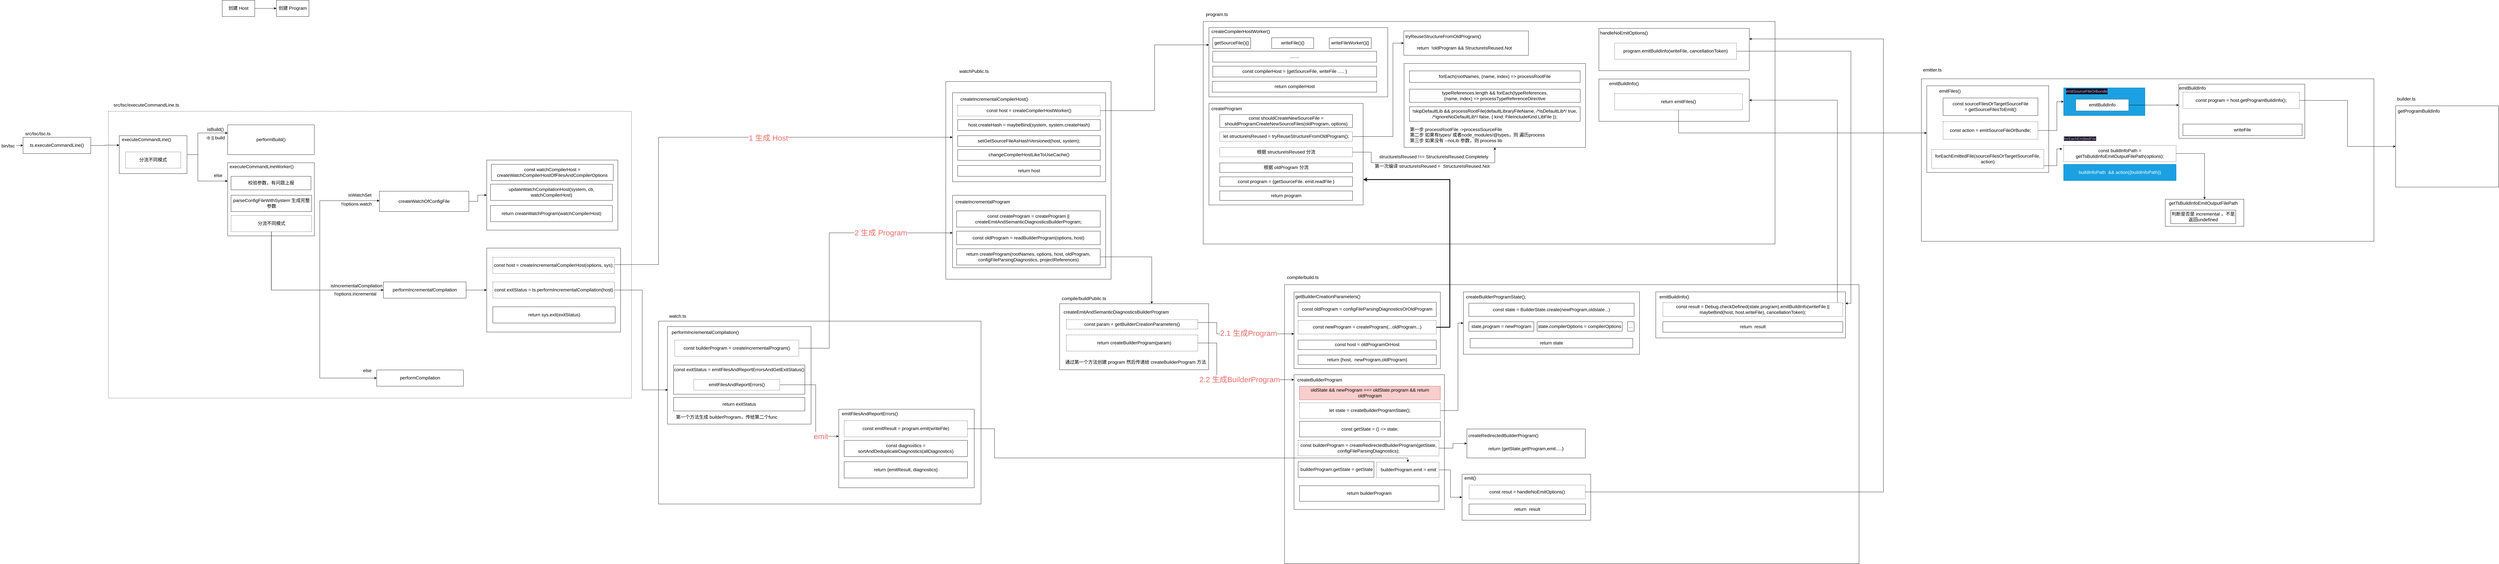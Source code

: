 <mxfile version="15.9.1" type="github"><diagram id="8qv6GybWJL0bO343SYB5" name="Page-1"><mxGraphModel dx="2442" dy="2177" grid="1" gridSize="10" guides="1" tooltips="1" connect="1" arrows="1" fold="1" page="1" pageScale="1" pageWidth="827" pageHeight="1169" math="0" shadow="0"><root><mxCell id="0"/><mxCell id="1" parent="0"/><mxCell id="Au_QMTIyFBaqdaqQN8WP-203" value="" style="whiteSpace=wrap;html=1;fontSize=17;" vertex="1" parent="1"><mxGeometry x="3990" y="-391.75" width="2110" height="821.75" as="geometry"/></mxCell><mxCell id="Au_QMTIyFBaqdaqQN8WP-225" value="" style="rounded=0;whiteSpace=wrap;html=1;fontSize=17;strokeColor=default;" vertex="1" parent="1"><mxGeometry x="1980" y="714.75" width="1190" height="675.25" as="geometry"/></mxCell><mxCell id="Au_QMTIyFBaqdaqQN8WP-189" value="" style="whiteSpace=wrap;html=1;dashed=1;fontSize=17;strokeColor=default;" vertex="1" parent="1"><mxGeometry x="-50" y="-60" width="1930" height="1059" as="geometry"/></mxCell><mxCell id="Au_QMTIyFBaqdaqQN8WP-162" value="" style="whiteSpace=wrap;html=1;fontSize=17;strokeColor=default;" vertex="1" parent="1"><mxGeometry x="7160" y="25.75" width="430" height="180" as="geometry"/></mxCell><mxCell id="Au_QMTIyFBaqdaqQN8WP-7" value="" style="edgeStyle=orthogonalEdgeStyle;rounded=0;orthogonalLoop=1;jettySize=auto;fontSize=17;entryX=0;entryY=0.25;entryDx=0;entryDy=0;" edge="1" parent="1" source="Au_QMTIyFBaqdaqQN8WP-1" target="Au_QMTIyFBaqdaqQN8WP-190"><mxGeometry relative="1" as="geometry"><mxPoint x="380" y="220" as="targetPoint"/></mxGeometry></mxCell><mxCell id="Au_QMTIyFBaqdaqQN8WP-1" value="ts.executeCommandLine()" style="rounded=0;whiteSpace=wrap;fontSize=17;" vertex="1" parent="1"><mxGeometry x="-365" y="36" width="250" height="60" as="geometry"/></mxCell><mxCell id="Au_QMTIyFBaqdaqQN8WP-2" value="src/tsc/tsc.ts" style="text;align=center;verticalAlign=middle;resizable=0;points=[];autosize=1;strokeColor=none;fillColor=none;fontSize=17;" vertex="1" parent="1"><mxGeometry x="-365" y="6" width="110" height="30" as="geometry"/></mxCell><mxCell id="Au_QMTIyFBaqdaqQN8WP-5" value="" style="edgeStyle=orthogonalEdgeStyle;rounded=0;orthogonalLoop=1;jettySize=auto;entryX=0;entryY=0.5;entryDx=0;entryDy=0;fontSize=17;" edge="1" parent="1" source="Au_QMTIyFBaqdaqQN8WP-4" target="Au_QMTIyFBaqdaqQN8WP-1"><mxGeometry relative="1" as="geometry"/></mxCell><mxCell id="Au_QMTIyFBaqdaqQN8WP-4" value="bin/tsc" style="text;align=center;verticalAlign=middle;resizable=0;points=[];autosize=1;strokeColor=none;fillColor=none;fontSize=17;" vertex="1" parent="1"><mxGeometry x="-450" y="51" width="60" height="30" as="geometry"/></mxCell><mxCell id="Au_QMTIyFBaqdaqQN8WP-11" value="" style="edgeStyle=orthogonalEdgeStyle;rounded=0;orthogonalLoop=1;jettySize=auto;fontSize=17;" edge="1" parent="1" target="Au_QMTIyFBaqdaqQN8WP-10"><mxGeometry relative="1" as="geometry"><mxPoint x="545.067" y="280" as="sourcePoint"/></mxGeometry></mxCell><mxCell id="Au_QMTIyFBaqdaqQN8WP-8" value="src/tsc/executeCommandLine.ts" style="text;align=center;verticalAlign=middle;resizable=0;points=[];autosize=1;strokeColor=none;fillColor=none;fontSize=17;" vertex="1" parent="1"><mxGeometry x="-25" y="-100" width="230" height="30" as="geometry"/></mxCell><mxCell id="Au_QMTIyFBaqdaqQN8WP-10" value="" style="rounded=0;whiteSpace=wrap;fontSize=17;" vertex="1" parent="1"><mxGeometry x="390" y="130" width="320" height="270" as="geometry"/></mxCell><mxCell id="Au_QMTIyFBaqdaqQN8WP-13" value="&lt;span&gt;executeCommandLineWorker()&lt;/span&gt;" style="text;html=1;align=center;verticalAlign=middle;resizable=0;points=[];autosize=1;strokeColor=none;fillColor=none;fontSize=17;" vertex="1" parent="1"><mxGeometry x="390" y="130" width="250" height="30" as="geometry"/></mxCell><mxCell id="Au_QMTIyFBaqdaqQN8WP-15" value="校验参数，有问题上报" style="whiteSpace=wrap;html=1;fontSize=17;" vertex="1" parent="1"><mxGeometry x="402.5" y="180" width="295" height="50" as="geometry"/></mxCell><mxCell id="Au_QMTIyFBaqdaqQN8WP-16" value="parseConfigFileWithSystem 生成完整参数" style="whiteSpace=wrap;fontSize=17;" vertex="1" parent="1"><mxGeometry x="402.5" y="250" width="297.5" height="60" as="geometry"/></mxCell><mxCell id="Au_QMTIyFBaqdaqQN8WP-21" value="" style="edgeStyle=orthogonalEdgeStyle;rounded=0;orthogonalLoop=1;jettySize=auto;html=0;fontSize=17;" edge="1" parent="1" source="Au_QMTIyFBaqdaqQN8WP-17" target="Au_QMTIyFBaqdaqQN8WP-20"><mxGeometry relative="1" as="geometry"><Array as="points"><mxPoint x="551" y="600"/><mxPoint x="730" y="600"/><mxPoint x="730" y="270"/></Array></mxGeometry></mxCell><mxCell id="Au_QMTIyFBaqdaqQN8WP-23" style="edgeStyle=orthogonalEdgeStyle;rounded=0;orthogonalLoop=1;jettySize=auto;html=0;fontSize=17;entryX=0;entryY=0.5;entryDx=0;entryDy=0;" edge="1" parent="1" source="Au_QMTIyFBaqdaqQN8WP-17" target="Au_QMTIyFBaqdaqQN8WP-24"><mxGeometry relative="1" as="geometry"><mxPoint x="830" y="680" as="targetPoint"/><Array as="points"><mxPoint x="551" y="600"/></Array></mxGeometry></mxCell><mxCell id="Au_QMTIyFBaqdaqQN8WP-27" style="edgeStyle=orthogonalEdgeStyle;rounded=0;orthogonalLoop=1;jettySize=auto;html=0;entryX=0;entryY=0.5;entryDx=0;entryDy=0;fontSize=17;" edge="1" parent="1" source="Au_QMTIyFBaqdaqQN8WP-17" target="Au_QMTIyFBaqdaqQN8WP-26"><mxGeometry relative="1" as="geometry"><Array as="points"><mxPoint x="551" y="600"/><mxPoint x="730" y="600"/><mxPoint x="730" y="925"/></Array></mxGeometry></mxCell><mxCell id="Au_QMTIyFBaqdaqQN8WP-17" value="分流不同模式" style="whiteSpace=wrap;fontSize=17;dashed=1;" vertex="1" parent="1"><mxGeometry x="402.5" y="324.5" width="297.5" height="60" as="geometry"/></mxCell><mxCell id="Au_QMTIyFBaqdaqQN8WP-288" value="" style="edgeStyle=orthogonalEdgeStyle;rounded=0;orthogonalLoop=1;jettySize=auto;html=0;fontSize=28;fontColor=#EA6B66;strokeWidth=1;" edge="1" parent="1" source="Au_QMTIyFBaqdaqQN8WP-20" target="Au_QMTIyFBaqdaqQN8WP-287"><mxGeometry relative="1" as="geometry"/></mxCell><mxCell id="Au_QMTIyFBaqdaqQN8WP-20" value="createWatchOfConfigFile" style="whiteSpace=wrap;fontSize=17;" vertex="1" parent="1"><mxGeometry x="950" y="235" width="330" height="75" as="geometry"/></mxCell><mxCell id="Au_QMTIyFBaqdaqQN8WP-22" value="isWatchSet&amp;nbsp;" style="text;html=1;align=center;verticalAlign=middle;resizable=0;points=[];autosize=1;strokeColor=none;fillColor=none;fontSize=17;" vertex="1" parent="1"><mxGeometry x="825" y="235" width="110" height="30" as="geometry"/></mxCell><mxCell id="Au_QMTIyFBaqdaqQN8WP-24" value="performIncrementalCompilation" style="whiteSpace=wrap;fontSize=17;" vertex="1" parent="1"><mxGeometry x="965" y="570" width="305" height="60" as="geometry"/></mxCell><mxCell id="Au_QMTIyFBaqdaqQN8WP-25" value="isIncrementalCompilation&amp;nbsp;&amp;nbsp;" style="text;html=1;align=center;verticalAlign=middle;resizable=0;points=[];autosize=1;strokeColor=none;fillColor=none;fontSize=17;" vertex="1" parent="1"><mxGeometry x="760" y="570" width="220" height="30" as="geometry"/></mxCell><mxCell id="Au_QMTIyFBaqdaqQN8WP-26" value="performCompilation" style="whiteSpace=wrap;fontSize=17;" vertex="1" parent="1"><mxGeometry x="940" y="895" width="320" height="60" as="geometry"/></mxCell><mxCell id="Au_QMTIyFBaqdaqQN8WP-29" value="!!options.watch" style="text;html=1;align=center;verticalAlign=middle;resizable=0;points=[];autosize=1;strokeColor=none;fillColor=none;fontSize=17;" vertex="1" parent="1"><mxGeometry x="800" y="267.5" width="130" height="30" as="geometry"/></mxCell><mxCell id="Au_QMTIyFBaqdaqQN8WP-30" value="!!options.incremental" style="text;html=1;align=center;verticalAlign=middle;resizable=0;points=[];autosize=1;strokeColor=none;fillColor=none;fontSize=17;" vertex="1" parent="1"><mxGeometry x="775" y="600" width="170" height="30" as="geometry"/></mxCell><mxCell id="Au_QMTIyFBaqdaqQN8WP-37" value="" style="edgeStyle=orthogonalEdgeStyle;rounded=0;orthogonalLoop=1;jettySize=auto;entryX=0;entryY=0.5;entryDx=0;entryDy=0;fontSize=17;" edge="1" parent="1" source="Au_QMTIyFBaqdaqQN8WP-24" target="Au_QMTIyFBaqdaqQN8WP-36"><mxGeometry relative="1" as="geometry"><mxPoint x="1400" y="680" as="sourcePoint"/></mxGeometry></mxCell><mxCell id="Au_QMTIyFBaqdaqQN8WP-35" value="else" style="text;html=1;align=center;verticalAlign=middle;resizable=0;points=[];autosize=1;strokeColor=none;fillColor=none;fontSize=17;" vertex="1" parent="1"><mxGeometry x="880" y="882.5" width="50" height="30" as="geometry"/></mxCell><mxCell id="Au_QMTIyFBaqdaqQN8WP-36" value="" style="whiteSpace=wrap;fontSize=17;" vertex="1" parent="1"><mxGeometry x="1346" y="445" width="494" height="310" as="geometry"/></mxCell><mxCell id="Au_QMTIyFBaqdaqQN8WP-39" value="const host = createIncrementalCompilerHost(options, sys);" style="whiteSpace=wrap;fontSize=17;dashed=1;" vertex="1" parent="1"><mxGeometry x="1368.5" y="479" width="449" height="60" as="geometry"/></mxCell><mxCell id="Au_QMTIyFBaqdaqQN8WP-228" style="edgeStyle=orthogonalEdgeStyle;rounded=0;orthogonalLoop=1;jettySize=auto;html=0;entryX=0.003;entryY=0.649;entryDx=0;entryDy=0;entryPerimeter=0;fontSize=17;" edge="1" parent="1" source="Au_QMTIyFBaqdaqQN8WP-40" target="Au_QMTIyFBaqdaqQN8WP-44"><mxGeometry relative="1" as="geometry"><Array as="points"><mxPoint x="1920" y="600"/><mxPoint x="1920" y="968"/></Array></mxGeometry></mxCell><mxCell id="Au_QMTIyFBaqdaqQN8WP-40" value="const exitStatus = ts.performIncrementalCompilation(host)" style="whiteSpace=wrap;fontSize=17;dashed=1;" vertex="1" parent="1"><mxGeometry x="1368.5" y="570" width="449" height="60" as="geometry"/></mxCell><mxCell id="Au_QMTIyFBaqdaqQN8WP-42" value="" style="whiteSpace=wrap;html=1;fontSize=17;" vertex="1" parent="1"><mxGeometry x="3040" y="-170" width="610" height="730" as="geometry"/></mxCell><mxCell id="Au_QMTIyFBaqdaqQN8WP-44" value="" style="whiteSpace=wrap;html=1;fontSize=17;" vertex="1" parent="1"><mxGeometry x="2012.82" y="735" width="530" height="360" as="geometry"/></mxCell><mxCell id="Au_QMTIyFBaqdaqQN8WP-54" value="" style="edgeStyle=orthogonalEdgeStyle;rounded=0;orthogonalLoop=1;jettySize=auto;html=1;entryX=0;entryY=0.519;entryDx=0;entryDy=0;fontSize=17;entryPerimeter=0;" edge="1" parent="1" source="Au_QMTIyFBaqdaqQN8WP-46" target="Au_QMTIyFBaqdaqQN8WP-50"><mxGeometry relative="1" as="geometry"><Array as="points"><mxPoint x="2610" y="815"/><mxPoint x="2610" y="389"/></Array></mxGeometry></mxCell><mxCell id="Au_QMTIyFBaqdaqQN8WP-237" value="&lt;span style=&quot;color: rgba(0 , 0 , 0 , 0) ; font-family: monospace ; font-size: 0px ; background-color: rgb(248 , 249 , 250)&quot;&gt;%3CmxGraphModel%3E%3Croot%3E%3CmxCell%20id%3D%220%22%2F%3E%3CmxCell%20id%3D%221%22%20parent%3D%220%22%2F%3E%3CmxCell%20id%3D%222%22%20value%3D%22%26lt%3Bfont%20style%3D%26quot%3Bfont-size%3A%2028px%3B%26quot%3B%20color%3D%26quot%3B%23ea6b66%26quot%3B%26gt%3B1%26lt%3B%2Ffont%26gt%3B%20%E7%94%9F%E6%88%90%20Host%22%20style%3D%22edgeLabel%3Bhtml%3D1%3Balign%3Dcenter%3BverticalAlign%3Dmiddle%3Bresizable%3D0%3Bpoints%3D%5B%5D%3BfontSize%3D28%3B%22%20vertex%3D%221%22%20connectable%3D%220%22%20parent%3D%221%22%3E%3CmxGeometry%20x%3D%222384.9%22%20y%3D%2237.781%22%20as%3D%22geometry%22%2F%3E%3C%2FmxCell%3E%3C%2Froot%3E%3C%2FmxGraphModel%3&lt;/span&gt;" style="edgeLabel;html=1;align=center;verticalAlign=middle;resizable=0;points=[];fontSize=28;fontColor=#EA6B66;" vertex="1" connectable="0" parent="Au_QMTIyFBaqdaqQN8WP-54"><mxGeometry x="0.464" y="3" relative="1" as="geometry"><mxPoint as="offset"/></mxGeometry></mxCell><mxCell id="Au_QMTIyFBaqdaqQN8WP-238" value="2 生成 Program" style="edgeLabel;html=1;align=center;verticalAlign=middle;resizable=0;points=[];fontSize=28;fontColor=#EA6B66;" vertex="1" connectable="0" parent="Au_QMTIyFBaqdaqQN8WP-54"><mxGeometry x="0.466" y="1" relative="1" as="geometry"><mxPoint as="offset"/></mxGeometry></mxCell><mxCell id="Au_QMTIyFBaqdaqQN8WP-46" value="const builderProgram = createIncrementalProgram()" style="whiteSpace=wrap;fontSize=17;dashed=1;strokeColor=default;" vertex="1" parent="1"><mxGeometry x="2040" y="784.75" width="457.82" height="60" as="geometry"/></mxCell><mxCell id="Au_QMTIyFBaqdaqQN8WP-47" value="watchPublic.ts" style="text;html=1;align=center;verticalAlign=middle;resizable=0;points=[];autosize=1;strokeColor=none;fillColor=none;fontSize=17;" vertex="1" parent="1"><mxGeometry x="3084" y="-222.5" width="120" height="30" as="geometry"/></mxCell><mxCell id="Au_QMTIyFBaqdaqQN8WP-48" value="watch.ts" style="text;html=1;align=center;verticalAlign=middle;resizable=0;points=[];autosize=1;strokeColor=none;fillColor=none;fontSize=17;" vertex="1" parent="1"><mxGeometry x="2010" y="682.25" width="80" height="30" as="geometry"/></mxCell><mxCell id="Au_QMTIyFBaqdaqQN8WP-49" value="" style="whiteSpace=wrap;fontSize=17;" vertex="1" parent="1"><mxGeometry x="3065" y="-128.5" width="565" height="328.5" as="geometry"/></mxCell><mxCell id="Au_QMTIyFBaqdaqQN8WP-50" value="" style="whiteSpace=wrap;fontSize=17;html=1;" vertex="1" parent="1"><mxGeometry x="3065" y="250" width="565" height="267.5" as="geometry"/></mxCell><mxCell id="Au_QMTIyFBaqdaqQN8WP-43" value="" style="edgeStyle=orthogonalEdgeStyle;rounded=0;orthogonalLoop=1;jettySize=auto;html=0;fontSize=17;entryX=0;entryY=0.5;entryDx=0;entryDy=0;" edge="1" parent="1" source="Au_QMTIyFBaqdaqQN8WP-39" target="Au_QMTIyFBaqdaqQN8WP-49"><mxGeometry relative="1" as="geometry"><Array as="points"><mxPoint x="1980" y="506"/><mxPoint x="1980" y="36"/></Array></mxGeometry></mxCell><mxCell id="Au_QMTIyFBaqdaqQN8WP-236" value="&lt;font style=&quot;font-size: 28px;&quot;&gt;1&lt;/font&gt; 生成 Host" style="edgeLabel;html=1;align=center;verticalAlign=middle;resizable=0;points=[];fontSize=28;fontColor=#EA6B66;" vertex="1" connectable="0" parent="Au_QMTIyFBaqdaqQN8WP-43"><mxGeometry x="0.209" y="-2" relative="1" as="geometry"><mxPoint x="-1" as="offset"/></mxGeometry></mxCell><mxCell id="Au_QMTIyFBaqdaqQN8WP-55" value="createIncrementalProgram" style="text;align=center;verticalAlign=middle;resizable=0;points=[];autosize=1;strokeColor=none;fillColor=none;fontSize=17;" vertex="1" parent="1"><mxGeometry x="3086.5" y="257.5" width="180" height="30" as="geometry"/></mxCell><mxCell id="Au_QMTIyFBaqdaqQN8WP-56" value="const oldProgram = readBuilderProgram(options, host)" style="whiteSpace=wrap;fontSize=17;" vertex="1" parent="1"><mxGeometry x="3080" y="382.5" width="530" height="50" as="geometry"/></mxCell><mxCell id="Au_QMTIyFBaqdaqQN8WP-61" value="" style="edgeStyle=orthogonalEdgeStyle;rounded=0;orthogonalLoop=1;jettySize=auto;html=0;fontSize=17;" edge="1" parent="1" source="Au_QMTIyFBaqdaqQN8WP-57" target="Au_QMTIyFBaqdaqQN8WP-60"><mxGeometry relative="1" as="geometry"><Array as="points"><mxPoint x="3800" y="478"/></Array></mxGeometry></mxCell><mxCell id="Au_QMTIyFBaqdaqQN8WP-57" value="return createProgram(rootNames, options, host, oldProgram, configFileParsingDiagnostics, projectReferences)" style="whiteSpace=wrap;fontSize=17;" vertex="1" parent="1"><mxGeometry x="3080" y="447.5" width="530" height="60" as="geometry"/></mxCell><mxCell id="Au_QMTIyFBaqdaqQN8WP-59" value="const createProgram = createProgram || createEmitAndSemanticDiagnosticsBuilderProgram;" style="whiteSpace=wrap;fontSize=17;" vertex="1" parent="1"><mxGeometry x="3080" y="307.5" width="530" height="60" as="geometry"/></mxCell><mxCell id="Au_QMTIyFBaqdaqQN8WP-60" value="" style="whiteSpace=wrap;fontSize=17;" vertex="1" parent="1"><mxGeometry x="3460" y="650.5" width="550" height="243.75" as="geometry"/></mxCell><mxCell id="Au_QMTIyFBaqdaqQN8WP-62" value="compile/buildPubilc.ts" style="text;align=center;verticalAlign=middle;resizable=0;points=[];autosize=1;strokeColor=none;fillColor=none;fontSize=17;" vertex="1" parent="1"><mxGeometry x="3460" y="614.25" width="180" height="30" as="geometry"/></mxCell><mxCell id="Au_QMTIyFBaqdaqQN8WP-63" value="createEmitAndSemanticDiagnosticsBuilderProgram" style="text;align=center;verticalAlign=middle;resizable=0;points=[];autosize=1;strokeColor=none;fillColor=none;fontSize=17;" vertex="1" parent="1"><mxGeometry x="3499" y="664.25" width="340" height="30" as="geometry"/></mxCell><mxCell id="Au_QMTIyFBaqdaqQN8WP-64" value="" style="whiteSpace=wrap;fontSize=17;dashed=1;" vertex="1" parent="1"><mxGeometry x="3485" y="765.5" width="485" height="60" as="geometry"/></mxCell><mxCell id="Au_QMTIyFBaqdaqQN8WP-65" value="return createBuilderProgram(param)" style="text;align=center;verticalAlign=middle;resizable=0;points=[];autosize=1;strokeColor=none;fillColor=none;fontSize=17;" vertex="1" parent="1"><mxGeometry x="3590" y="778" width="290" height="30" as="geometry"/></mxCell><mxCell id="Au_QMTIyFBaqdaqQN8WP-66" value="const param = getBuilderCreationParameters()" style="whiteSpace=wrap;fontSize=17;dashed=1;" vertex="1" parent="1"><mxGeometry x="3485" y="709.25" width="485" height="35" as="geometry"/></mxCell><mxCell id="Au_QMTIyFBaqdaqQN8WP-68" value="" style="whiteSpace=wrap;html=1;fontSize=17;" vertex="1" parent="1"><mxGeometry x="4290" y="580" width="2120" height="1030" as="geometry"/></mxCell><mxCell id="Au_QMTIyFBaqdaqQN8WP-69" value="compile/build.ts" style="text;html=1;align=center;verticalAlign=middle;resizable=0;points=[];autosize=1;strokeColor=none;fillColor=none;fontSize=17;" vertex="1" parent="1"><mxGeometry x="4291.5" y="539" width="130" height="30" as="geometry"/></mxCell><mxCell id="Au_QMTIyFBaqdaqQN8WP-73" value="" style="whiteSpace=wrap;html=1;fontSize=17;" vertex="1" parent="1"><mxGeometry x="4011" y="-89.25" width="569" height="375" as="geometry"/></mxCell><mxCell id="Au_QMTIyFBaqdaqQN8WP-76" value="createProgram" style="text;html=1;align=center;verticalAlign=middle;resizable=0;points=[];autosize=1;strokeColor=none;fillColor=none;fontSize=17;" vertex="1" parent="1"><mxGeometry x="4011" y="-84.25" width="130" height="30" as="geometry"/></mxCell><mxCell id="Au_QMTIyFBaqdaqQN8WP-77" value="const shouldCreateNewSourceFile = shouldProgramCreateNewSourceFiles(oldProgram, options)" style="whiteSpace=wrap;fontSize=17;" vertex="1" parent="1"><mxGeometry x="4051" y="-48" width="490" height="47.5" as="geometry"/></mxCell><mxCell id="Au_QMTIyFBaqdaqQN8WP-241" style="edgeStyle=orthogonalEdgeStyle;rounded=0;orthogonalLoop=1;jettySize=auto;html=0;entryX=0;entryY=0.5;entryDx=0;entryDy=0;fontSize=28;fontColor=#EA6B66;" edge="1" parent="1" source="Au_QMTIyFBaqdaqQN8WP-78" target="Au_QMTIyFBaqdaqQN8WP-80"><mxGeometry relative="1" as="geometry"><Array as="points"><mxPoint x="4690" y="33"/><mxPoint x="4690" y="-312"/></Array></mxGeometry></mxCell><mxCell id="Au_QMTIyFBaqdaqQN8WP-78" value="let structureIsReused = tryReuseStructureFromOldProgram();" style="whiteSpace=wrap;fontSize=17;dashed=1;" vertex="1" parent="1"><mxGeometry x="4051" y="15.75" width="490" height="35" as="geometry"/></mxCell><mxCell id="Au_QMTIyFBaqdaqQN8WP-80" value="" style="whiteSpace=wrap;fontSize=17;" vertex="1" parent="1"><mxGeometry x="4730" y="-356.75" width="460" height="90" as="geometry"/></mxCell><mxCell id="Au_QMTIyFBaqdaqQN8WP-274" style="edgeStyle=orthogonalEdgeStyle;rounded=0;orthogonalLoop=1;jettySize=auto;html=0;entryX=0.5;entryY=1;entryDx=0;entryDy=0;fontSize=17;fontColor=#000000;strokeWidth=1;" edge="1" parent="1" source="Au_QMTIyFBaqdaqQN8WP-82" target="Au_QMTIyFBaqdaqQN8WP-84"><mxGeometry relative="1" as="geometry"><Array as="points"><mxPoint x="4610" y="91"/><mxPoint x="4610" y="130"/><mxPoint x="5066" y="130"/></Array></mxGeometry></mxCell><mxCell id="Au_QMTIyFBaqdaqQN8WP-82" value="根据 structureIsReused 分流" style="whiteSpace=wrap;fontSize=17;dashed=1;" vertex="1" parent="1"><mxGeometry x="4051" y="73.25" width="490" height="35" as="geometry"/></mxCell><mxCell id="Au_QMTIyFBaqdaqQN8WP-84" value="" style="whiteSpace=wrap;html=1;fontSize=17;" vertex="1" parent="1"><mxGeometry x="4731" y="-236.75" width="670" height="310" as="geometry"/></mxCell><mxCell id="Au_QMTIyFBaqdaqQN8WP-85" value="tryReuseStructureFromOldProgram()" style="text;align=center;verticalAlign=middle;resizable=0;points=[];autosize=1;strokeColor=none;fillColor=none;fontSize=17;" vertex="1" parent="1"><mxGeometry x="4726" y="-353" width="300" height="30" as="geometry"/></mxCell><mxCell id="Au_QMTIyFBaqdaqQN8WP-86" value="structureIsReused !== StructureIsReused.Completely" style="text;align=center;verticalAlign=middle;resizable=0;points=[];autosize=1;strokeColor=none;fillColor=none;fontSize=17;" vertex="1" parent="1"><mxGeometry x="4666" y="90.75" width="350" height="30" as="geometry"/></mxCell><mxCell id="Au_QMTIyFBaqdaqQN8WP-87" value="第一次编译 structureIsReused =  StructureIsReused.Not&#10;" style="text;align=center;verticalAlign=middle;resizable=0;points=[];autosize=1;strokeColor=none;fillColor=none;fontSize=17;" vertex="1" parent="1"><mxGeometry x="4645" y="135.75" width="380" height="30" as="geometry"/></mxCell><mxCell id="Au_QMTIyFBaqdaqQN8WP-88" value="forEach(rootNames, (name, index) =&gt; processRootFile" style="whiteSpace=wrap;fontSize=17;" vertex="1" parent="1"><mxGeometry x="4751" y="-209.25" width="630" height="42.5" as="geometry"/></mxCell><mxCell id="Au_QMTIyFBaqdaqQN8WP-89" value="第一步 processRootFile -&amp;gt;processSourceFile&lt;br&gt;第二步 如果有types/ 或者node_modules/@types，则 遍历process&lt;br&gt;第三步 如果没有 --noLib 参数，则 process lib" style="text;html=1;align=left;verticalAlign=middle;resizable=0;points=[];autosize=1;strokeColor=none;fillColor=none;fontSize=17;" vertex="1" parent="1"><mxGeometry x="4751" y="-7.25" width="510" height="70" as="geometry"/></mxCell><mxCell id="Au_QMTIyFBaqdaqQN8WP-90" value="typeReferences.length &amp;&amp; forEach(typeReferences, (name, index) =&gt; processTypeReferenceDirective" style="whiteSpace=wrap;fontSize=17;" vertex="1" parent="1"><mxGeometry x="4751" y="-141.75" width="630" height="48.75" as="geometry"/></mxCell><mxCell id="Au_QMTIyFBaqdaqQN8WP-91" value="!skipDefaultLib &amp;&amp; processRootFile(defaultLibraryFileName, /*isDefaultLib*/ true, /*ignoreNoDefaultLib*/ false, { kind: FileIncludeKind.LibFile });" style="whiteSpace=wrap;fontSize=17;" vertex="1" parent="1"><mxGeometry x="4751" y="-76.75" width="630" height="53.75" as="geometry"/></mxCell><mxCell id="Au_QMTIyFBaqdaqQN8WP-92" value="return program" style="whiteSpace=wrap;fontSize=17;" vertex="1" parent="1"><mxGeometry x="4051" y="234" width="490" height="35" as="geometry"/></mxCell><mxCell id="Au_QMTIyFBaqdaqQN8WP-93" value="根据 oldProgram 分流" style="whiteSpace=wrap;fontSize=17;" vertex="1" parent="1"><mxGeometry x="4051" y="130.75" width="490" height="35" as="geometry"/></mxCell><mxCell id="Au_QMTIyFBaqdaqQN8WP-94" value="" style="whiteSpace=wrap;html=1;fontSize=17;" vertex="1" parent="1"><mxGeometry x="4325" y="607.5" width="540" height="282.5" as="geometry"/></mxCell><mxCell id="Au_QMTIyFBaqdaqQN8WP-70" value="const oldProgram = configFileParsingDiagnosticsOrOldProgram" style="whiteSpace=wrap;fontSize=17;" vertex="1" parent="1"><mxGeometry x="4340" y="645" width="510" height="52.5" as="geometry"/></mxCell><mxCell id="Au_QMTIyFBaqdaqQN8WP-243" style="edgeStyle=orthogonalEdgeStyle;rounded=0;orthogonalLoop=1;jettySize=auto;html=0;entryX=1;entryY=0.75;entryDx=0;entryDy=0;fontSize=28;fontColor=#EA6B66;strokeWidth=3;" edge="1" parent="1" source="Au_QMTIyFBaqdaqQN8WP-71" target="Au_QMTIyFBaqdaqQN8WP-73"><mxGeometry relative="1" as="geometry"><Array as="points"><mxPoint x="4900" y="737"/><mxPoint x="4900" y="192"/></Array></mxGeometry></mxCell><mxCell id="Au_QMTIyFBaqdaqQN8WP-71" value="const newProgram = createProgram(...oldProgram...)" style="whiteSpace=wrap;fontSize=17;dashed=1;" vertex="1" parent="1"><mxGeometry x="4340" y="712.25" width="510" height="50" as="geometry"/></mxCell><mxCell id="Au_QMTIyFBaqdaqQN8WP-72" value="const host = oldProgramOrHost" style="whiteSpace=wrap;fontSize=17;" vertex="1" parent="1"><mxGeometry x="4340" y="784.75" width="510" height="35" as="geometry"/></mxCell><mxCell id="Au_QMTIyFBaqdaqQN8WP-96" value="getBuilderCreationParameters()" style="text;align=center;verticalAlign=middle;resizable=0;points=[];autosize=1;strokeColor=none;fillColor=none;fontSize=17;" vertex="1" parent="1"><mxGeometry x="4345" y="607.5" width="210" height="30" as="geometry"/></mxCell><mxCell id="Au_QMTIyFBaqdaqQN8WP-97" value="" style="whiteSpace=wrap;html=1;fontSize=17;" vertex="1" parent="1"><mxGeometry x="4325" y="912.5" width="555" height="497.5" as="geometry"/></mxCell><mxCell id="Au_QMTIyFBaqdaqQN8WP-98" value="createBuilderProgram" style="text;align=center;verticalAlign=middle;resizable=0;points=[];autosize=1;strokeColor=none;fillColor=none;fontSize=17;" vertex="1" parent="1"><mxGeometry x="4345" y="915" width="150" height="30" as="geometry"/></mxCell><mxCell id="Au_QMTIyFBaqdaqQN8WP-67" style="edgeStyle=orthogonalEdgeStyle;rounded=0;orthogonalLoop=1;jettySize=auto;html=0;fontSize=17;entryX=0;entryY=0.546;entryDx=0;entryDy=0;entryPerimeter=0;" edge="1" parent="1" source="Au_QMTIyFBaqdaqQN8WP-66" target="Au_QMTIyFBaqdaqQN8WP-94"><mxGeometry relative="1" as="geometry"><mxPoint x="4340" y="846.25" as="targetPoint"/><Array as="points"><mxPoint x="4040" y="720"/><mxPoint x="4040" y="762"/></Array></mxGeometry></mxCell><mxCell id="Au_QMTIyFBaqdaqQN8WP-244" value="2.1 生成Program" style="edgeLabel;html=1;align=center;verticalAlign=middle;resizable=0;points=[];fontSize=28;fontColor=#EA6B66;" vertex="1" connectable="0" parent="Au_QMTIyFBaqdaqQN8WP-67"><mxGeometry x="0.15" y="3" relative="1" as="geometry"><mxPoint as="offset"/></mxGeometry></mxCell><mxCell id="Au_QMTIyFBaqdaqQN8WP-100" value="通过第一个方法创建 program 然后传递给 createBuilderProgram 方法" style="text;html=1;align=center;verticalAlign=middle;resizable=0;points=[];autosize=1;strokeColor=none;fillColor=none;fontSize=17;" vertex="1" parent="1"><mxGeometry x="3470" y="851.75" width="540" height="30" as="geometry"/></mxCell><mxCell id="Au_QMTIyFBaqdaqQN8WP-105" value="" style="edgeStyle=orthogonalEdgeStyle;rounded=0;orthogonalLoop=1;jettySize=auto;html=0;fontSize=17;" edge="1" parent="1" source="Au_QMTIyFBaqdaqQN8WP-102" target="Au_QMTIyFBaqdaqQN8WP-104"><mxGeometry relative="1" as="geometry"><Array as="points"><mxPoint x="4930" y="1045"/><mxPoint x="4930" y="722"/></Array></mxGeometry></mxCell><mxCell id="Au_QMTIyFBaqdaqQN8WP-102" value="let state = createBuilderProgramState();" style="whiteSpace=wrap;fontSize=17;dashed=1;" vertex="1" parent="1"><mxGeometry x="4345" y="1016.25" width="520" height="57.5" as="geometry"/></mxCell><mxCell id="Au_QMTIyFBaqdaqQN8WP-103" value="oldState &amp;&amp; newProgram === oldState.program &amp;&amp; return oldProgram" style="whiteSpace=wrap;fontSize=17;fillColor=#f8cecc;strokeColor=#b85450;" vertex="1" parent="1"><mxGeometry x="4345" y="955" width="520" height="50" as="geometry"/></mxCell><mxCell id="Au_QMTIyFBaqdaqQN8WP-104" value="" style="whiteSpace=wrap;html=1;fontSize=17;" vertex="1" parent="1"><mxGeometry x="4950" y="606.75" width="650" height="230.25" as="geometry"/></mxCell><mxCell id="Au_QMTIyFBaqdaqQN8WP-106" value="&lt;span&gt;createBuilderProgramState();&lt;/span&gt;" style="text;html=1;align=center;verticalAlign=middle;resizable=0;points=[];autosize=1;strokeColor=none;fillColor=none;fontSize=17;" vertex="1" parent="1"><mxGeometry x="4950" y="610.5" width="240" height="30" as="geometry"/></mxCell><mxCell id="Au_QMTIyFBaqdaqQN8WP-107" value="state.program = newProgram" style="whiteSpace=wrap;fontSize=17;" vertex="1" parent="1"><mxGeometry x="4970" y="717" width="240" height="35" as="geometry"/></mxCell><mxCell id="Au_QMTIyFBaqdaqQN8WP-109" value="" style="whiteSpace=wrap;fontSize=17;strokeColor=default;" vertex="1" parent="1"><mxGeometry x="2035.63" y="876.75" width="484.37" height="108" as="geometry"/></mxCell><mxCell id="Au_QMTIyFBaqdaqQN8WP-110" value="第一个方法生成 builderProgram，传给第二个func" style="text;html=1;align=center;verticalAlign=middle;resizable=0;points=[];autosize=1;strokeColor=none;fillColor=none;fontSize=17;" vertex="1" parent="1"><mxGeometry x="2035.63" y="1054.75" width="390" height="30" as="geometry"/></mxCell><mxCell id="Au_QMTIyFBaqdaqQN8WP-117" value="" style="edgeStyle=orthogonalEdgeStyle;rounded=0;orthogonalLoop=1;jettySize=auto;html=0;fontSize=17;" edge="1" parent="1" source="Au_QMTIyFBaqdaqQN8WP-111" target="Au_QMTIyFBaqdaqQN8WP-116"><mxGeometry relative="1" as="geometry"><Array as="points"><mxPoint x="2560" y="950"/><mxPoint x="2560" y="1140"/></Array></mxGeometry></mxCell><mxCell id="Au_QMTIyFBaqdaqQN8WP-286" value="emit" style="edgeLabel;html=1;align=center;verticalAlign=middle;resizable=0;points=[];fontSize=28;fontColor=#EA6B66;" vertex="1" connectable="0" parent="Au_QMTIyFBaqdaqQN8WP-117"><mxGeometry x="0.675" relative="1" as="geometry"><mxPoint as="offset"/></mxGeometry></mxCell><mxCell id="Au_QMTIyFBaqdaqQN8WP-111" value="emitFilesAndReportErrors()" style="whiteSpace=wrap;dashed=1;fontSize=17;" vertex="1" parent="1"><mxGeometry x="2110" y="929.75" width="317.5" height="40" as="geometry"/></mxCell><mxCell id="Au_QMTIyFBaqdaqQN8WP-113" value="const exitStatus = emitFilesAndReportErrorsAndGetExitStatus()" style="text;align=center;verticalAlign=middle;resizable=0;points=[];autosize=1;strokeColor=none;fillColor=none;fontSize=17;" vertex="1" parent="1"><mxGeometry x="2042.81" y="876.75" width="470" height="30" as="geometry"/></mxCell><mxCell id="Au_QMTIyFBaqdaqQN8WP-116" value="" style="whiteSpace=wrap;html=1;fontSize=17;" vertex="1" parent="1"><mxGeometry x="2645" y="1040" width="500" height="290" as="geometry"/></mxCell><mxCell id="Au_QMTIyFBaqdaqQN8WP-118" value="emitFilesAndReportErrors()" style="text;align=center;verticalAlign=middle;resizable=0;points=[];autosize=1;strokeColor=none;fillColor=none;fontSize=17;" vertex="1" parent="1"><mxGeometry x="2665" y="1040" width="190" height="30" as="geometry"/></mxCell><mxCell id="Au_QMTIyFBaqdaqQN8WP-119" value="const emitResult = program.emit(writeFile)" style="whiteSpace=wrap;fontSize=17;dashed=1;" vertex="1" parent="1"><mxGeometry x="2665" y="1082.25" width="455" height="60" as="geometry"/></mxCell><mxCell id="Au_QMTIyFBaqdaqQN8WP-120" value="const diagnostics = sortAndDeduplicateDiagnostics(allDiagnostics)" style="whiteSpace=wrap;fontSize=17;" vertex="1" parent="1"><mxGeometry x="2665" y="1155" width="455" height="60" as="geometry"/></mxCell><mxCell id="Au_QMTIyFBaqdaqQN8WP-99" style="edgeStyle=orthogonalEdgeStyle;rounded=0;orthogonalLoop=1;jettySize=auto;html=0;fontSize=17;" edge="1" parent="1" source="Au_QMTIyFBaqdaqQN8WP-64"><mxGeometry relative="1" as="geometry"><mxPoint x="4325" y="931" as="targetPoint"/><Array as="points"><mxPoint x="4040" y="796"/><mxPoint x="4040" y="931"/><mxPoint x="4325" y="931"/></Array></mxGeometry></mxCell><mxCell id="Au_QMTIyFBaqdaqQN8WP-245" value="2.2 生成BuilderProgram" style="edgeLabel;html=1;align=center;verticalAlign=middle;resizable=0;points=[];fontSize=28;fontColor=#EA6B66;" vertex="1" connectable="0" parent="Au_QMTIyFBaqdaqQN8WP-99"><mxGeometry x="0.18" y="1" relative="1" as="geometry"><mxPoint as="offset"/></mxGeometry></mxCell><mxCell id="Au_QMTIyFBaqdaqQN8WP-122" value="" style="edgeStyle=orthogonalEdgeStyle;rounded=0;orthogonalLoop=1;jettySize=auto;html=0;fontSize=17;entryX=0.5;entryY=0;entryDx=0;entryDy=0;" edge="1" parent="1" source="Au_QMTIyFBaqdaqQN8WP-119" target="Au_QMTIyFBaqdaqQN8WP-251"><mxGeometry relative="1" as="geometry"><Array as="points"><mxPoint x="3220" y="1112"/><mxPoint x="3220" y="1220"/><mxPoint x="4745" y="1220"/></Array></mxGeometry></mxCell><mxCell id="Au_QMTIyFBaqdaqQN8WP-143" value="" style="whiteSpace=wrap;html=1;fontSize=17;" vertex="1" parent="1"><mxGeometry x="6640" y="-180" width="1670" height="600" as="geometry"/></mxCell><mxCell id="Au_QMTIyFBaqdaqQN8WP-145" value="emitter.ts" style="text;html=1;align=center;verticalAlign=middle;resizable=0;points=[];autosize=1;strokeColor=none;fillColor=none;fontSize=17;" vertex="1" parent="1"><mxGeometry x="6640" y="-226.75" width="80" height="30" as="geometry"/></mxCell><mxCell id="Au_QMTIyFBaqdaqQN8WP-146" value="" style="whiteSpace=wrap;html=1;fontSize=17;strokeColor=default;" vertex="1" parent="1"><mxGeometry x="6660" y="-154.25" width="450" height="320" as="geometry"/></mxCell><mxCell id="Au_QMTIyFBaqdaqQN8WP-165" style="edgeStyle=orthogonalEdgeStyle;rounded=0;orthogonalLoop=1;jettySize=auto;html=0;entryX=0;entryY=0.296;entryDx=0;entryDy=0;entryPerimeter=0;fontSize=17;" edge="1" parent="1" source="Au_QMTIyFBaqdaqQN8WP-149" target="Au_QMTIyFBaqdaqQN8WP-162"><mxGeometry relative="1" as="geometry"><Array as="points"><mxPoint x="7140" y="140.75"/><mxPoint x="7140" y="78.75"/></Array></mxGeometry></mxCell><mxCell id="Au_QMTIyFBaqdaqQN8WP-149" value="forEachEmittedFile(sourceFilesOrTargetSourceFile, action)" style="whiteSpace=wrap;fontSize=17;strokeColor=default;dashed=1;" vertex="1" parent="1"><mxGeometry x="6678.13" y="80.75" width="413.75" height="70" as="geometry"/></mxCell><mxCell id="Au_QMTIyFBaqdaqQN8WP-148" value="emitFiles()" style="text;html=1;align=center;verticalAlign=middle;resizable=0;points=[];autosize=1;strokeColor=none;fillColor=none;fontSize=17;" vertex="1" parent="1"><mxGeometry x="6700" y="-149.25" width="90" height="30" as="geometry"/></mxCell><mxCell id="Au_QMTIyFBaqdaqQN8WP-150" value="&lt;div style=&quot;color: rgb(201 , 209 , 217) ; background-color: rgb(13 , 17 , 23) ; font-family: &amp;#34;menlo&amp;#34; , &amp;#34;monaco&amp;#34; , &amp;#34;courier new&amp;#34; , monospace , , &amp;#34;menlo&amp;#34; , &amp;#34;monaco&amp;#34; , &amp;#34;courier new&amp;#34; , monospace ; font-size: 14px ; line-height: 21px&quot;&gt;&lt;div style=&quot;font-family: &amp;#34;menlo&amp;#34; , &amp;#34;monaco&amp;#34; , &amp;#34;courier new&amp;#34; , monospace , , &amp;#34;menlo&amp;#34; , &amp;#34;monaco&amp;#34; , &amp;#34;courier new&amp;#34; , monospace ; line-height: 21px&quot;&gt;&lt;br&gt;&lt;/div&gt;&lt;/div&gt;" style="whiteSpace=wrap;html=1;fontSize=17;strokeColor=#006EAF;fillColor=#1ba1e2;fontColor=#ffffff;" vertex="1" parent="1"><mxGeometry x="7165" y="-146.75" width="300" height="102.5" as="geometry"/></mxCell><mxCell id="Au_QMTIyFBaqdaqQN8WP-154" value="&lt;div style=&quot;color: rgb(201 , 209 , 217) ; background-color: rgb(13 , 17 , 23) ; font-family: &amp;#34;menlo&amp;#34; , &amp;#34;monaco&amp;#34; , &amp;#34;courier new&amp;#34; , monospace , , &amp;#34;menlo&amp;#34; , &amp;#34;monaco&amp;#34; , &amp;#34;courier new&amp;#34; , monospace ; font-size: 14px ; line-height: 21px&quot;&gt;&lt;span style=&quot;color: #d2a8ff&quot;&gt;emitSourceFileOrBundle&lt;/span&gt;&lt;/div&gt;" style="text;html=1;align=center;verticalAlign=middle;resizable=0;points=[];autosize=1;strokeColor=none;fillColor=none;fontSize=17;" vertex="1" parent="1"><mxGeometry x="7165" y="-149.25" width="170" height="30" as="geometry"/></mxCell><mxCell id="Au_QMTIyFBaqdaqQN8WP-157" value="" style="edgeStyle=orthogonalEdgeStyle;rounded=0;orthogonalLoop=1;jettySize=auto;html=0;fontSize=17;" edge="1" parent="1" source="Au_QMTIyFBaqdaqQN8WP-155" target="Au_QMTIyFBaqdaqQN8WP-156"><mxGeometry relative="1" as="geometry"><Array as="points"><mxPoint x="7590" y="-83.25"/><mxPoint x="7590" y="-83.25"/></Array></mxGeometry></mxCell><mxCell id="Au_QMTIyFBaqdaqQN8WP-155" value="emitBuildInfo" style="whiteSpace=wrap;html=1;fontSize=17;strokeColor=default;dashed=1;" vertex="1" parent="1"><mxGeometry x="7210" y="-104.25" width="195" height="42.5" as="geometry"/></mxCell><mxCell id="Au_QMTIyFBaqdaqQN8WP-156" value="" style="whiteSpace=wrap;html=1;fontSize=17;" vertex="1" parent="1"><mxGeometry x="7590" y="-160.25" width="465" height="200" as="geometry"/></mxCell><mxCell id="Au_QMTIyFBaqdaqQN8WP-158" value="writeFile" style="whiteSpace=wrap;html=1;fontSize=17;strokeColor=default;" vertex="1" parent="1"><mxGeometry x="7605" y="-12.75" width="440" height="42.5" as="geometry"/></mxCell><mxCell id="Au_QMTIyFBaqdaqQN8WP-163" value="&lt;span style=&quot;color: rgb(210 , 168 , 255) ; font-size: 14px ; background-color: rgb(13 , 17 , 23)&quot;&gt;forEachEmittedFile&lt;/span&gt;" style="text;html=1;align=center;verticalAlign=middle;resizable=0;points=[];autosize=1;strokeColor=none;fillColor=none;fontSize=17;" vertex="1" parent="1"><mxGeometry x="7160" y="25.75" width="130" height="30" as="geometry"/></mxCell><mxCell id="Au_QMTIyFBaqdaqQN8WP-173" value="" style="edgeStyle=orthogonalEdgeStyle;rounded=0;orthogonalLoop=1;jettySize=auto;html=0;fontSize=17;exitX=1;exitY=0.5;exitDx=0;exitDy=0;" edge="1" parent="1" source="Au_QMTIyFBaqdaqQN8WP-166" target="Au_QMTIyFBaqdaqQN8WP-172"><mxGeometry relative="1" as="geometry"><mxPoint x="7850" y="319.817" as="sourcePoint"/></mxGeometry></mxCell><mxCell id="Au_QMTIyFBaqdaqQN8WP-166" value="const buildInfoPath = getTsBuildInfoEmitOutputFilePath(options);" style="whiteSpace=wrap;dashed=1;fontSize=17;strokeColor=default;" vertex="1" parent="1"><mxGeometry x="7165" y="65.75" width="415" height="60" as="geometry"/></mxCell><mxCell id="Au_QMTIyFBaqdaqQN8WP-167" value="buildInfoPath  &amp;&amp; action({buildInfoPath})" style="whiteSpace=wrap;fontSize=17;strokeColor=#006EAF;fillColor=#1ba1e2;fontColor=#ffffff;" vertex="1" parent="1"><mxGeometry x="7165" y="135.75" width="415" height="60" as="geometry"/></mxCell><mxCell id="Au_QMTIyFBaqdaqQN8WP-168" value="const sourceFilesOrTargetSourceFile = getSourceFilesToEmit()" style="whiteSpace=wrap;fontSize=17;strokeColor=default;" vertex="1" parent="1"><mxGeometry x="6720" y="-109.25" width="350" height="65" as="geometry"/></mxCell><mxCell id="Au_QMTIyFBaqdaqQN8WP-171" style="edgeStyle=orthogonalEdgeStyle;rounded=0;orthogonalLoop=1;jettySize=auto;html=0;entryX=0;entryY=0.5;entryDx=0;entryDy=0;fontSize=17;" edge="1" parent="1" source="Au_QMTIyFBaqdaqQN8WP-169" target="Au_QMTIyFBaqdaqQN8WP-150"><mxGeometry relative="1" as="geometry"><Array as="points"><mxPoint x="7140" y="10.75"/><mxPoint x="7140" y="-95.25"/></Array></mxGeometry></mxCell><mxCell id="Au_QMTIyFBaqdaqQN8WP-169" value="const action = emitSourceFileOrBundle;" style="whiteSpace=wrap;fontSize=17;strokeColor=default;dashed=1;" vertex="1" parent="1"><mxGeometry x="6720" y="-21.75" width="350" height="65" as="geometry"/></mxCell><mxCell id="Au_QMTIyFBaqdaqQN8WP-172" value="" style="whiteSpace=wrap;html=1;fontSize=17;" vertex="1" parent="1"><mxGeometry x="7540" y="264.75" width="290" height="100" as="geometry"/></mxCell><mxCell id="Au_QMTIyFBaqdaqQN8WP-174" value="判断是否是 incremental ，不是返回undefined" style="whiteSpace=wrap;html=1;fontSize=17;strokeColor=default;" vertex="1" parent="1"><mxGeometry x="7560" y="304.75" width="240" height="50" as="geometry"/></mxCell><mxCell id="Au_QMTIyFBaqdaqQN8WP-175" value="&lt;span&gt;getTsBuildInfoEmitOutputFilePath&lt;/span&gt;" style="text;html=1;align=center;verticalAlign=middle;resizable=0;points=[];autosize=1;strokeColor=none;fillColor=none;fontSize=17;" vertex="1" parent="1"><mxGeometry x="7545" y="264.75" width="270" height="30" as="geometry"/></mxCell><mxCell id="Au_QMTIyFBaqdaqQN8WP-179" value="&lt;div style=&quot;color: rgb(201 , 209 , 217) ; background-color: rgb(13 , 17 , 23) ; font-family: &amp;#34;menlo&amp;#34; , &amp;#34;monaco&amp;#34; , &amp;#34;courier new&amp;#34; , monospace , , &amp;#34;menlo&amp;#34; , &amp;#34;monaco&amp;#34; , &amp;#34;courier new&amp;#34; , monospace ; font-size: 14px ; line-height: 21px&quot;&gt;&lt;br&gt;&lt;/div&gt;" style="text;html=1;align=center;verticalAlign=middle;resizable=0;points=[];autosize=1;strokeColor=none;fillColor=none;fontSize=17;" vertex="1" parent="1"><mxGeometry x="7810" y="-0.25" width="20" height="30" as="geometry"/></mxCell><mxCell id="Au_QMTIyFBaqdaqQN8WP-180" value="emitBuildInfo" style="text;html=1;align=center;verticalAlign=middle;resizable=0;points=[];autosize=1;strokeColor=none;fillColor=none;fontSize=17;" vertex="1" parent="1"><mxGeometry x="7585" y="-160.25" width="110" height="30" as="geometry"/></mxCell><mxCell id="Au_QMTIyFBaqdaqQN8WP-185" value="" style="edgeStyle=orthogonalEdgeStyle;rounded=0;orthogonalLoop=1;jettySize=auto;html=0;fontSize=17;" edge="1" parent="1" source="Au_QMTIyFBaqdaqQN8WP-181" target="Au_QMTIyFBaqdaqQN8WP-184"><mxGeometry relative="1" as="geometry"/></mxCell><mxCell id="Au_QMTIyFBaqdaqQN8WP-181" value="const program = host.getProgramBuildInfo();" style="whiteSpace=wrap;dashed=1;fontSize=17;strokeColor=default;" vertex="1" parent="1"><mxGeometry x="7605" y="-130.25" width="430" height="60" as="geometry"/></mxCell><mxCell id="Au_QMTIyFBaqdaqQN8WP-184" value="" style="whiteSpace=wrap;html=1;fontSize=17;" vertex="1" parent="1"><mxGeometry x="8390" y="-80.25" width="380" height="300" as="geometry"/></mxCell><mxCell id="Au_QMTIyFBaqdaqQN8WP-186" value="&lt;span&gt;getProgramBuildInfo&lt;/span&gt;" style="text;html=1;align=center;verticalAlign=middle;resizable=0;points=[];autosize=1;strokeColor=none;fillColor=none;fontSize=17;" vertex="1" parent="1"><mxGeometry x="8390" y="-75.25" width="170" height="30" as="geometry"/></mxCell><mxCell id="Au_QMTIyFBaqdaqQN8WP-187" value="builder.ts" style="text;html=1;align=center;verticalAlign=middle;resizable=0;points=[];autosize=1;strokeColor=none;fillColor=none;fontSize=17;" vertex="1" parent="1"><mxGeometry x="8389" y="-120.25" width="80" height="30" as="geometry"/></mxCell><mxCell id="Au_QMTIyFBaqdaqQN8WP-194" value="" style="edgeStyle=orthogonalEdgeStyle;rounded=0;orthogonalLoop=1;jettySize=auto;html=0;fontSize=17;" edge="1" parent="1" source="Au_QMTIyFBaqdaqQN8WP-190" target="Au_QMTIyFBaqdaqQN8WP-193"><mxGeometry relative="1" as="geometry"><Array as="points"><mxPoint x="280" y="100"/><mxPoint x="280" y="20"/></Array></mxGeometry></mxCell><mxCell id="Au_QMTIyFBaqdaqQN8WP-195" style="edgeStyle=orthogonalEdgeStyle;rounded=0;orthogonalLoop=1;jettySize=auto;html=0;entryX=0;entryY=0.25;entryDx=0;entryDy=0;fontSize=17;" edge="1" parent="1" source="Au_QMTIyFBaqdaqQN8WP-190" target="Au_QMTIyFBaqdaqQN8WP-10"><mxGeometry relative="1" as="geometry"><Array as="points"><mxPoint x="280" y="100"/><mxPoint x="280" y="198"/></Array></mxGeometry></mxCell><mxCell id="Au_QMTIyFBaqdaqQN8WP-190" value="" style="whiteSpace=wrap;html=1;fontSize=17;strokeColor=default;" vertex="1" parent="1"><mxGeometry x="-10" y="30" width="250" height="140" as="geometry"/></mxCell><mxCell id="Au_QMTIyFBaqdaqQN8WP-191" value="&lt;span&gt;executeCommandLine()&lt;/span&gt;" style="text;html=1;align=center;verticalAlign=middle;resizable=0;points=[];autosize=1;strokeColor=none;fillColor=none;fontSize=17;" vertex="1" parent="1"><mxGeometry x="-10" y="30" width="200" height="30" as="geometry"/></mxCell><mxCell id="Au_QMTIyFBaqdaqQN8WP-192" value="分流不同模式" style="whiteSpace=wrap;fontSize=17;dashed=1;" vertex="1" parent="1"><mxGeometry x="13.13" y="90" width="203.75" height="60" as="geometry"/></mxCell><mxCell id="Au_QMTIyFBaqdaqQN8WP-193" value="performBuild()" style="whiteSpace=wrap;fontSize=17;" vertex="1" parent="1"><mxGeometry x="390" y="-10" width="320" height="110" as="geometry"/></mxCell><mxCell id="Au_QMTIyFBaqdaqQN8WP-197" value="isBuild()" style="text;align=center;verticalAlign=middle;resizable=0;points=[];autosize=1;strokeColor=none;fillColor=none;fontSize=17;" vertex="1" parent="1"><mxGeometry x="310" y="-10" width="70" height="30" as="geometry"/></mxCell><mxCell id="Au_QMTIyFBaqdaqQN8WP-200" value="-b || build" style="text;align=center;verticalAlign=middle;resizable=0;points=[];autosize=1;strokeColor=none;fillColor=none;fontSize=17;" vertex="1" parent="1"><mxGeometry x="310" y="21" width="70" height="30" as="geometry"/></mxCell><mxCell id="Au_QMTIyFBaqdaqQN8WP-201" value="else" style="text;align=center;verticalAlign=middle;resizable=0;points=[];autosize=1;strokeColor=none;fillColor=none;fontSize=17;" vertex="1" parent="1"><mxGeometry x="330" y="160" width="50" height="30" as="geometry"/></mxCell><mxCell id="Au_QMTIyFBaqdaqQN8WP-202" value="return sys.exit(exitStatus)" style="whiteSpace=wrap;fontSize=17;" vertex="1" parent="1"><mxGeometry x="1368.5" y="661.75" width="451.5" height="60" as="geometry"/></mxCell><mxCell id="Au_QMTIyFBaqdaqQN8WP-205" value="program.ts&lt;br&gt;" style="text;html=1;align=center;verticalAlign=middle;resizable=0;points=[];autosize=1;strokeColor=none;fillColor=none;fontSize=17;" vertex="1" parent="1"><mxGeometry x="3990" y="-431.75" width="100" height="30" as="geometry"/></mxCell><mxCell id="Au_QMTIyFBaqdaqQN8WP-206" value="" style="whiteSpace=wrap;fontSize=17;" vertex="1" parent="1"><mxGeometry x="4011" y="-369.25" width="660" height="256" as="geometry"/></mxCell><mxCell id="Au_QMTIyFBaqdaqQN8WP-207" value="&lt;span style=&quot;color: rgba(0 , 0 , 0 , 0) ; font-family: monospace ; font-size: 0px&quot;&gt;%3CmxGraphModel%3E%3Croot%3E%3CmxCell%20id%3D%220%22%2F%3E%3CmxCell%20id%3D%221%22%20parent%3D%220%22%2F%3E%3CmxCell%20id%3D%222%22%20value%3D%22createIncrementalCompilerHost%22%20style%3D%22whiteSpace%3Dwrap%3BfontSize%3D17%3B%22%20vertex%3D%221%22%20parent%3D%221%22%3E%3CmxGeometry%20x%3D%222640%22%20y%3D%22230%22%20width%3D%22400%22%20height%3D%2270%22%20as%3D%22geometry%22%2F%3E%3C%2FmxCell%3E%3C%2Froot%3E%3C%2FmxGraphModel%3E&lt;/span&gt;" style="text;html=1;align=center;verticalAlign=middle;resizable=0;points=[];autosize=1;strokeColor=none;fillColor=none;fontSize=17;" vertex="1" parent="1"><mxGeometry x="3426.5" y="-287.5" width="20" height="30" as="geometry"/></mxCell><mxCell id="Au_QMTIyFBaqdaqQN8WP-208" value="&lt;span&gt;createCompilerHostWorker&lt;/span&gt;&lt;span&gt;()&lt;/span&gt;" style="text;html=1;align=center;verticalAlign=middle;resizable=0;points=[];autosize=1;strokeColor=none;fillColor=none;fontSize=17;" vertex="1" parent="1"><mxGeometry x="4012.5" y="-369.25" width="230" height="30" as="geometry"/></mxCell><mxCell id="Au_QMTIyFBaqdaqQN8WP-209" value="createIncrementalCompilerHost()" style="text;align=center;verticalAlign=middle;resizable=0;points=[];autosize=1;strokeColor=none;fillColor=none;fontSize=17;" vertex="1" parent="1"><mxGeometry x="3109" y="-121.5" width="220" height="30" as="geometry"/></mxCell><mxCell id="Au_QMTIyFBaqdaqQN8WP-210" value="&lt;span&gt;const host = createCompilerHostWorker()&lt;/span&gt;" style="whiteSpace=wrap;html=1;fontSize=17;strokeColor=default;dashed=1;" vertex="1" parent="1"><mxGeometry x="3084" y="-82.5" width="526" height="40" as="geometry"/></mxCell><mxCell id="Au_QMTIyFBaqdaqQN8WP-212" value="setGetSourceFileAsHashVersioned(host, system);" style="whiteSpace=wrap;fontSize=17;strokeColor=default;" vertex="1" parent="1"><mxGeometry x="3084" y="30" width="526" height="40" as="geometry"/></mxCell><mxCell id="Au_QMTIyFBaqdaqQN8WP-213" value="changeCompilerHostLikeToUseCache()" style="whiteSpace=wrap;fontSize=17;strokeColor=default;" vertex="1" parent="1"><mxGeometry x="3084" y="81" width="526" height="40" as="geometry"/></mxCell><mxCell id="Au_QMTIyFBaqdaqQN8WP-214" value="host.createHash = maybeBind(system, system.createHash)" style="whiteSpace=wrap;fontSize=17;strokeColor=default;" vertex="1" parent="1"><mxGeometry x="3084" y="-29.5" width="526" height="40" as="geometry"/></mxCell><mxCell id="Au_QMTIyFBaqdaqQN8WP-215" value="return host" style="whiteSpace=wrap;fontSize=17;strokeColor=default;" vertex="1" parent="1"><mxGeometry x="3084" y="140" width="526" height="40" as="geometry"/></mxCell><mxCell id="Au_QMTIyFBaqdaqQN8WP-217" value="getSourceFile(){}" style="whiteSpace=wrap;fontSize=17;strokeColor=default;" vertex="1" parent="1"><mxGeometry x="4025" y="-331.75" width="140" height="40" as="geometry"/></mxCell><mxCell id="Au_QMTIyFBaqdaqQN8WP-218" value="writeFile(){}" style="whiteSpace=wrap;fontSize=17;strokeColor=default;" vertex="1" parent="1"><mxGeometry x="4242.5" y="-331.75" width="155" height="40" as="geometry"/></mxCell><mxCell id="Au_QMTIyFBaqdaqQN8WP-219" value="......." style="whiteSpace=wrap;fontSize=17;strokeColor=default;" vertex="1" parent="1"><mxGeometry x="4025" y="-281.75" width="605" height="40" as="geometry"/></mxCell><mxCell id="Au_QMTIyFBaqdaqQN8WP-220" value="const compilerHost = {getSourceFile, writeFile ..... }" style="whiteSpace=wrap;fontSize=17;strokeColor=default;" vertex="1" parent="1"><mxGeometry x="4025" y="-226.75" width="605" height="40" as="geometry"/></mxCell><mxCell id="Au_QMTIyFBaqdaqQN8WP-221" value="return compilerHost" style="whiteSpace=wrap;fontSize=17;strokeColor=default;" vertex="1" parent="1"><mxGeometry x="4023.5" y="-170.75" width="606.5" height="40" as="geometry"/></mxCell><mxCell id="Au_QMTIyFBaqdaqQN8WP-222" value="writeFileWorker(){}" style="whiteSpace=wrap;fontSize=17;strokeColor=default;" vertex="1" parent="1"><mxGeometry x="4455" y="-331.75" width="155" height="40" as="geometry"/></mxCell><mxCell id="Au_QMTIyFBaqdaqQN8WP-204" value="" style="edgeStyle=orthogonalEdgeStyle;rounded=0;orthogonalLoop=1;jettySize=auto;html=0;fontSize=17;exitX=1;exitY=0.5;exitDx=0;exitDy=0;entryX=0;entryY=0.25;entryDx=0;entryDy=0;" edge="1" parent="1" source="Au_QMTIyFBaqdaqQN8WP-210" target="Au_QMTIyFBaqdaqQN8WP-206"><mxGeometry relative="1" as="geometry"/></mxCell><mxCell id="Au_QMTIyFBaqdaqQN8WP-224" value="performIncrementalCompilation()" style="text;align=center;verticalAlign=middle;resizable=0;points=[];autosize=1;strokeColor=none;fillColor=none;fontSize=17;" vertex="1" parent="1"><mxGeometry x="2042.81" y="739.25" width="220" height="30" as="geometry"/></mxCell><mxCell id="Au_QMTIyFBaqdaqQN8WP-229" value="return exitStatus" style="whiteSpace=wrap;fontSize=17;strokeColor=default;" vertex="1" parent="1"><mxGeometry x="2035.63" y="996.5" width="484.37" height="50" as="geometry"/></mxCell><mxCell id="Au_QMTIyFBaqdaqQN8WP-230" value="return {emitResult, diagnostics}" style="whiteSpace=wrap;fontSize=17;" vertex="1" parent="1"><mxGeometry x="2665" y="1234" width="455" height="60" as="geometry"/></mxCell><mxCell id="Au_QMTIyFBaqdaqQN8WP-233" value="" style="edgeStyle=orthogonalEdgeStyle;rounded=0;orthogonalLoop=1;jettySize=auto;html=0;fontSize=17;" edge="1" parent="1" source="Au_QMTIyFBaqdaqQN8WP-231" target="Au_QMTIyFBaqdaqQN8WP-232"><mxGeometry relative="1" as="geometry"/></mxCell><mxCell id="Au_QMTIyFBaqdaqQN8WP-231" value="创建 Host" style="rounded=0;whiteSpace=wrap;html=1;fontSize=17;strokeColor=default;" vertex="1" parent="1"><mxGeometry x="370" y="-470" width="120" height="60" as="geometry"/></mxCell><mxCell id="Au_QMTIyFBaqdaqQN8WP-232" value="创建 Program" style="rounded=0;whiteSpace=wrap;html=1;fontSize=17;strokeColor=default;" vertex="1" parent="1"><mxGeometry x="570" y="-470" width="120" height="60" as="geometry"/></mxCell><mxCell id="Au_QMTIyFBaqdaqQN8WP-239" value="return {host,  newProgram,oldProgram}" style="whiteSpace=wrap;fontSize=17;" vertex="1" parent="1"><mxGeometry x="4340" y="840" width="510" height="35" as="geometry"/></mxCell><mxCell id="Au_QMTIyFBaqdaqQN8WP-246" value="&lt;span style=&quot;color: rgb(0 , 0 , 0) ; font-size: 17px&quot;&gt;return&amp;nbsp; !oldProgram &amp;amp;&amp;amp;&amp;nbsp;StructureIsReused.Not&lt;/span&gt;" style="text;html=1;align=center;verticalAlign=middle;resizable=0;points=[];autosize=1;strokeColor=none;fillColor=none;fontSize=28;fontColor=#EA6B66;" vertex="1" parent="1"><mxGeometry x="4767.5" y="-318.25" width="370" height="40" as="geometry"/></mxCell><mxCell id="Au_QMTIyFBaqdaqQN8WP-247" value="const program = {getSourceFile. emit.readFile }" style="whiteSpace=wrap;fontSize=17;" vertex="1" parent="1"><mxGeometry x="4051" y="182" width="490" height="35" as="geometry"/></mxCell><mxCell id="Au_QMTIyFBaqdaqQN8WP-260" value="" style="edgeStyle=orthogonalEdgeStyle;rounded=0;orthogonalLoop=1;jettySize=auto;html=0;fontSize=28;fontColor=#EA6B66;strokeWidth=1;" edge="1" parent="1" source="Au_QMTIyFBaqdaqQN8WP-248" target="Au_QMTIyFBaqdaqQN8WP-259"><mxGeometry relative="1" as="geometry"/></mxCell><mxCell id="Au_QMTIyFBaqdaqQN8WP-248" value="const builderProgram = createRedirectedBuilderProgram(getState, configFileParsingDiagnostics);" style="whiteSpace=wrap;fontSize=17;dashed=1;" vertex="1" parent="1"><mxGeometry x="4340" y="1155" width="520" height="57.5" as="geometry"/></mxCell><mxCell id="Au_QMTIyFBaqdaqQN8WP-249" value="const getState = () =&gt; state;" style="whiteSpace=wrap;fontSize=17;" vertex="1" parent="1"><mxGeometry x="4345" y="1084.75" width="520" height="57.5" as="geometry"/></mxCell><mxCell id="Au_QMTIyFBaqdaqQN8WP-250" value=" builderProgram.getState = getState" style="whiteSpace=wrap;fontSize=17;" vertex="1" parent="1"><mxGeometry x="4340" y="1234" width="280" height="57.5" as="geometry"/></mxCell><mxCell id="Au_QMTIyFBaqdaqQN8WP-264" value="" style="edgeStyle=orthogonalEdgeStyle;rounded=0;orthogonalLoop=1;jettySize=auto;html=0;fontSize=17;fontColor=#000000;strokeWidth=1;" edge="1" parent="1" source="Au_QMTIyFBaqdaqQN8WP-251" target="Au_QMTIyFBaqdaqQN8WP-263"><mxGeometry relative="1" as="geometry"/></mxCell><mxCell id="Au_QMTIyFBaqdaqQN8WP-251" value=" builderProgram.emit = emit" style="whiteSpace=wrap;fontSize=17;dashed=1;" vertex="1" parent="1"><mxGeometry x="4630" y="1235.25" width="230" height="57.5" as="geometry"/></mxCell><mxCell id="Au_QMTIyFBaqdaqQN8WP-252" value="return builderProgram" style="whiteSpace=wrap;fontSize=17;" vertex="1" parent="1"><mxGeometry x="4345" y="1322.5" width="515" height="57.5" as="geometry"/></mxCell><mxCell id="Au_QMTIyFBaqdaqQN8WP-253" value="const state = BuilderState.create(newProgram,oldstate...)" style="whiteSpace=wrap;fontSize=17;" vertex="1" parent="1"><mxGeometry x="4970" y="648.5" width="610" height="48.5" as="geometry"/></mxCell><mxCell id="Au_QMTIyFBaqdaqQN8WP-254" value="state.compilerOptions = compilerOptions" style="whiteSpace=wrap;fontSize=17;" vertex="1" parent="1"><mxGeometry x="5222" y="717" width="314" height="35" as="geometry"/></mxCell><mxCell id="Au_QMTIyFBaqdaqQN8WP-255" value="..." style="whiteSpace=wrap;fontSize=17;" vertex="1" parent="1"><mxGeometry x="5556" y="717" width="24" height="35" as="geometry"/></mxCell><mxCell id="Au_QMTIyFBaqdaqQN8WP-256" value="return state" style="whiteSpace=wrap;fontSize=17;" vertex="1" parent="1"><mxGeometry x="4975" y="778.5" width="600" height="35" as="geometry"/></mxCell><mxCell id="Au_QMTIyFBaqdaqQN8WP-259" value="" style="whiteSpace=wrap;html=1;fontSize=17;" vertex="1" parent="1"><mxGeometry x="4963" y="1113" width="437" height="107" as="geometry"/></mxCell><mxCell id="Au_QMTIyFBaqdaqQN8WP-261" value="&lt;span style=&quot;color: rgb(0 , 0 , 0) ; font-size: 17px&quot;&gt;createRedirectedBuilderProgram()&lt;/span&gt;" style="text;html=1;align=center;verticalAlign=middle;resizable=0;points=[];autosize=1;strokeColor=none;fillColor=none;fontSize=28;fontColor=#EA6B66;" vertex="1" parent="1"><mxGeometry x="4962" y="1113" width="270" height="40" as="geometry"/></mxCell><mxCell id="Au_QMTIyFBaqdaqQN8WP-262" value="return {getState,getProgram,emit.....}" style="text;align=center;verticalAlign=middle;resizable=0;points=[];autosize=1;strokeColor=none;fillColor=none;fontSize=17;fontColor=#000000;" vertex="1" parent="1"><mxGeometry x="5036" y="1168.75" width="290" height="30" as="geometry"/></mxCell><mxCell id="Au_QMTIyFBaqdaqQN8WP-263" value="" style="whiteSpace=wrap;html=1;fontSize=17;" vertex="1" parent="1"><mxGeometry x="4945" y="1280" width="475" height="170" as="geometry"/></mxCell><mxCell id="Au_QMTIyFBaqdaqQN8WP-265" value="emit()" style="text;html=1;align=center;verticalAlign=middle;resizable=0;points=[];autosize=1;strokeColor=none;fillColor=none;fontSize=17;fontColor=#000000;" vertex="1" parent="1"><mxGeometry x="4945" y="1280" width="60" height="30" as="geometry"/></mxCell><mxCell id="Au_QMTIyFBaqdaqQN8WP-266" value="return  result" style="whiteSpace=wrap;fontSize=17;strokeColor=default;" vertex="1" parent="1"><mxGeometry x="4971" y="1390" width="430" height="39" as="geometry"/></mxCell><mxCell id="Au_QMTIyFBaqdaqQN8WP-271" style="edgeStyle=orthogonalEdgeStyle;rounded=0;orthogonalLoop=1;jettySize=auto;html=0;entryX=1;entryY=0.25;entryDx=0;entryDy=0;fontSize=17;fontColor=#000000;strokeWidth=1;" edge="1" parent="1" source="Au_QMTIyFBaqdaqQN8WP-267" target="Au_QMTIyFBaqdaqQN8WP-268"><mxGeometry relative="1" as="geometry"><Array as="points"><mxPoint x="6500" y="1346"/><mxPoint x="6500" y="-327"/></Array></mxGeometry></mxCell><mxCell id="Au_QMTIyFBaqdaqQN8WP-267" value="const resut = handleNoEmitOptions()" style="whiteSpace=wrap;fontSize=17;strokeColor=default;dashed=1;" vertex="1" parent="1"><mxGeometry x="4971" y="1320" width="429" height="51" as="geometry"/></mxCell><mxCell id="Au_QMTIyFBaqdaqQN8WP-268" value="" style="whiteSpace=wrap;html=1;fontSize=17;" vertex="1" parent="1"><mxGeometry x="5450" y="-366.25" width="555" height="156.25" as="geometry"/></mxCell><mxCell id="Au_QMTIyFBaqdaqQN8WP-269" value="handleNoEmitOptions()" style="text;align=center;verticalAlign=middle;resizable=0;points=[];autosize=1;strokeColor=none;fillColor=none;fontSize=17;fontColor=#000000;" vertex="1" parent="1"><mxGeometry x="5462.5" y="-366.25" width="160" height="30" as="geometry"/></mxCell><mxCell id="Au_QMTIyFBaqdaqQN8WP-283" style="edgeStyle=orthogonalEdgeStyle;rounded=0;orthogonalLoop=1;jettySize=auto;html=0;entryX=1;entryY=0.25;entryDx=0;entryDy=0;fontSize=17;fontColor=#000000;strokeWidth=1;" edge="1" parent="1" source="Au_QMTIyFBaqdaqQN8WP-270" target="Au_QMTIyFBaqdaqQN8WP-278"><mxGeometry relative="1" as="geometry"><Array as="points"><mxPoint x="6380" y="-282"/><mxPoint x="6380" y="649"/></Array></mxGeometry></mxCell><mxCell id="Au_QMTIyFBaqdaqQN8WP-270" value="program.emitBuildInfo(writeFile, cancellationToken)" style="whiteSpace=wrap;dashed=1;fontSize=17;strokeColor=default;" vertex="1" parent="1"><mxGeometry x="5508" y="-312" width="450" height="60" as="geometry"/></mxCell><mxCell id="Au_QMTIyFBaqdaqQN8WP-275" value="" style="whiteSpace=wrap;html=1;fontSize=17;" vertex="1" parent="1"><mxGeometry x="5450" y="-179.25" width="555" height="156.25" as="geometry"/></mxCell><mxCell id="Au_QMTIyFBaqdaqQN8WP-276" value="emitBuildInfo()" style="text;align=center;verticalAlign=middle;resizable=0;points=[];autosize=1;strokeColor=none;fillColor=none;fontSize=17;fontColor=#000000;" vertex="1" parent="1"><mxGeometry x="5477.5" y="-179.25" width="130" height="30" as="geometry"/></mxCell><mxCell id="Au_QMTIyFBaqdaqQN8WP-285" style="edgeStyle=orthogonalEdgeStyle;rounded=0;orthogonalLoop=1;jettySize=auto;html=0;fontSize=17;fontColor=#000000;strokeWidth=1;" edge="1" parent="1" source="Au_QMTIyFBaqdaqQN8WP-277"><mxGeometry relative="1" as="geometry"><mxPoint x="6660" y="20" as="targetPoint"/><Array as="points"><mxPoint x="5744" y="20"/><mxPoint x="6660" y="20"/></Array></mxGeometry></mxCell><mxCell id="Au_QMTIyFBaqdaqQN8WP-277" value="return emitFiles()" style="whiteSpace=wrap;dashed=1;fontSize=17;strokeColor=default;html=1;" vertex="1" parent="1"><mxGeometry x="5508" y="-125" width="472" height="60" as="geometry"/></mxCell><mxCell id="Au_QMTIyFBaqdaqQN8WP-278" value="" style="whiteSpace=wrap;html=1;fontSize=17;" vertex="1" parent="1"><mxGeometry x="5660" y="606.75" width="700" height="170" as="geometry"/></mxCell><mxCell id="Au_QMTIyFBaqdaqQN8WP-279" value="emitBuildInfo()" style="text;html=1;align=center;verticalAlign=middle;resizable=0;points=[];autosize=1;strokeColor=none;fillColor=none;fontSize=17;fontColor=#000000;" vertex="1" parent="1"><mxGeometry x="5662.5" y="610.5" width="130" height="30" as="geometry"/></mxCell><mxCell id="Au_QMTIyFBaqdaqQN8WP-280" value="return  result" style="whiteSpace=wrap;fontSize=17;strokeColor=default;" vertex="1" parent="1"><mxGeometry x="5686" y="716.75" width="664" height="39" as="geometry"/></mxCell><mxCell id="Au_QMTIyFBaqdaqQN8WP-284" style="edgeStyle=orthogonalEdgeStyle;rounded=0;orthogonalLoop=1;jettySize=auto;html=0;entryX=1;entryY=0.5;entryDx=0;entryDy=0;fontSize=17;fontColor=#000000;strokeWidth=1;" edge="1" parent="1" source="Au_QMTIyFBaqdaqQN8WP-281" target="Au_QMTIyFBaqdaqQN8WP-275"><mxGeometry relative="1" as="geometry"><Array as="points"><mxPoint x="6330" y="-101"/></Array></mxGeometry></mxCell><mxCell id="Au_QMTIyFBaqdaqQN8WP-281" value="const result = Debug.checkDefined(state.program).emitBuildInfo(writeFile || maybeBind(host, host.writeFile), cancellationToken);" style="whiteSpace=wrap;fontSize=17;strokeColor=default;dashed=1;" vertex="1" parent="1"><mxGeometry x="5686" y="646.75" width="664" height="51" as="geometry"/></mxCell><mxCell id="Au_QMTIyFBaqdaqQN8WP-287" value="" style="whiteSpace=wrap;html=1;fontSize=17;" vertex="1" parent="1"><mxGeometry x="1346" y="120" width="484" height="258.75" as="geometry"/></mxCell><mxCell id="Au_QMTIyFBaqdaqQN8WP-290" value="const watchCompilerHost = createWatchCompilerHostOfFilesAndCompilerOptions" style="whiteSpace=wrap;fontSize=17;fontColor=#000000;strokeColor=default;" vertex="1" parent="1"><mxGeometry x="1363" y="135.75" width="450" height="60" as="geometry"/></mxCell><mxCell id="Au_QMTIyFBaqdaqQN8WP-291" value="return createWatchProgram(watchCompilerHost)" style="whiteSpace=wrap;fontSize=17;fontColor=#000000;strokeColor=default;" vertex="1" parent="1"><mxGeometry x="1360" y="287.5" width="450" height="60" as="geometry"/></mxCell><mxCell id="Au_QMTIyFBaqdaqQN8WP-293" value="updateWatchCompilationHost(system, cb, watchCompilerHost)" style="whiteSpace=wrap;fontSize=17;fontColor=#000000;strokeColor=default;html=1;" vertex="1" parent="1"><mxGeometry x="1360" y="209" width="450" height="60" as="geometry"/></mxCell></root></mxGraphModel></diagram></mxfile>